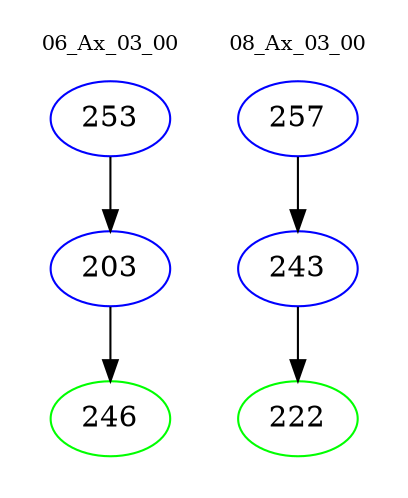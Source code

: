 digraph{
subgraph cluster_0 {
color = white
label = "06_Ax_03_00";
fontsize=10;
T0_253 [label="253", color="blue"]
T0_253 -> T0_203 [color="black"]
T0_203 [label="203", color="blue"]
T0_203 -> T0_246 [color="black"]
T0_246 [label="246", color="green"]
}
subgraph cluster_1 {
color = white
label = "08_Ax_03_00";
fontsize=10;
T1_257 [label="257", color="blue"]
T1_257 -> T1_243 [color="black"]
T1_243 [label="243", color="blue"]
T1_243 -> T1_222 [color="black"]
T1_222 [label="222", color="green"]
}
}
